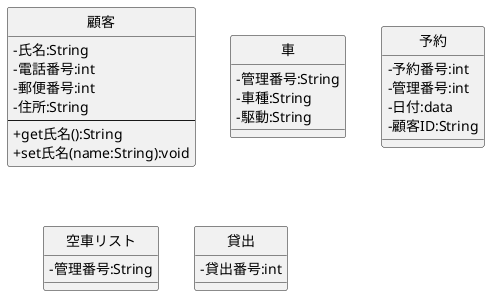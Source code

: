 @startuml 車両貸し出しシステム
skinparam ClassAttributeIconSize 0
class 顧客{
    - 氏名:String
    - 電話番号:int
    - 郵便番号:int
    - 住所:String
    ---
    + get氏名():String
    + set氏名(name:String):void
}
class 車{
    - 管理番号:String
    - 車種:String
    - 駆動:String

}
class 予約{
    - 予約番号:int
    - 管理番号:int
    - 日付:data
    - 顧客ID:String
}
class 空車リスト{
    - 管理番号:String
}
class 貸出{
    - 貸出番号:int
}
hide 顧客 circle
hide 車 circle
hide 予約 circle
hide 空車リスト circle
hide 貸出 circle
@enduml